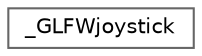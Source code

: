 digraph "类继承关系图"
{
 // LATEX_PDF_SIZE
  bgcolor="transparent";
  edge [fontname=Helvetica,fontsize=10,labelfontname=Helvetica,labelfontsize=10];
  node [fontname=Helvetica,fontsize=10,shape=box,height=0.2,width=0.4];
  rankdir="LR";
  Node0 [id="Node000000",label="_GLFWjoystick",height=0.2,width=0.4,color="grey40", fillcolor="white", style="filled",URL="$struct___g_l_f_wjoystick.html",tooltip=" "];
}
